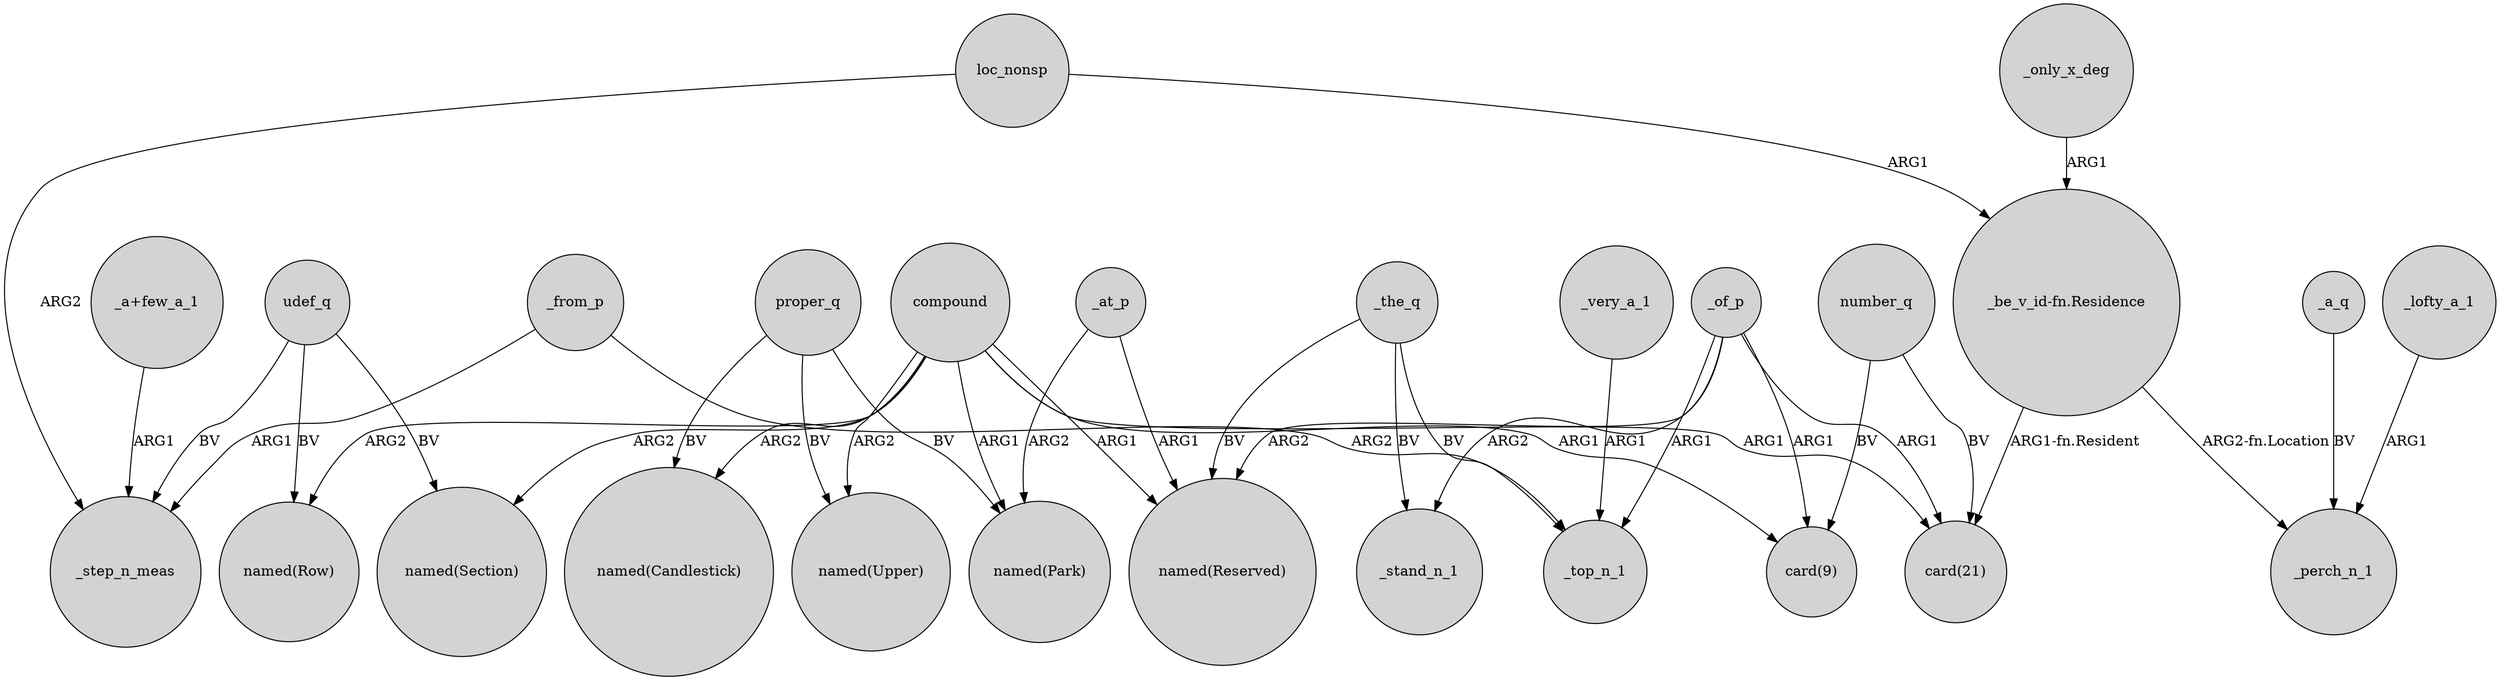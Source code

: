 digraph {
	node [shape=circle style=filled]
	"_a+few_a_1" -> _step_n_meas [label=ARG1]
	udef_q -> "named(Section)" [label=BV]
	loc_nonsp -> _step_n_meas [label=ARG2]
	_of_p -> _top_n_1 [label=ARG1]
	_from_p -> _top_n_1 [label=ARG2]
	compound -> "card(21)" [label=ARG1]
	_of_p -> "card(21)" [label=ARG1]
	udef_q -> "named(Row)" [label=BV]
	_at_p -> "named(Reserved)" [label=ARG1]
	compound -> "named(Reserved)" [label=ARG1]
	proper_q -> "named(Upper)" [label=BV]
	_from_p -> _step_n_meas [label=ARG1]
	compound -> "named(Row)" [label=ARG2]
	number_q -> "card(9)" [label=BV]
	_the_q -> _top_n_1 [label=BV]
	udef_q -> _step_n_meas [label=BV]
	"_be_v_id-fn.Residence" -> _perch_n_1 [label="ARG2-fn.Location"]
	_the_q -> "named(Reserved)" [label=BV]
	_of_p -> _stand_n_1 [label=ARG2]
	_of_p -> "named(Reserved)" [label=ARG2]
	compound -> "named(Section)" [label=ARG2]
	loc_nonsp -> "_be_v_id-fn.Residence" [label=ARG1]
	_a_q -> _perch_n_1 [label=BV]
	_of_p -> "card(9)" [label=ARG1]
	compound -> "card(9)" [label=ARG1]
	_at_p -> "named(Park)" [label=ARG2]
	"_be_v_id-fn.Residence" -> "card(21)" [label="ARG1-fn.Resident"]
	compound -> "named(Upper)" [label=ARG2]
	proper_q -> "named(Candlestick)" [label=BV]
	compound -> "named(Park)" [label=ARG1]
	_very_a_1 -> _top_n_1 [label=ARG1]
	_the_q -> _stand_n_1 [label=BV]
	_lofty_a_1 -> _perch_n_1 [label=ARG1]
	_only_x_deg -> "_be_v_id-fn.Residence" [label=ARG1]
	proper_q -> "named(Park)" [label=BV]
	compound -> "named(Candlestick)" [label=ARG2]
	number_q -> "card(21)" [label=BV]
}
